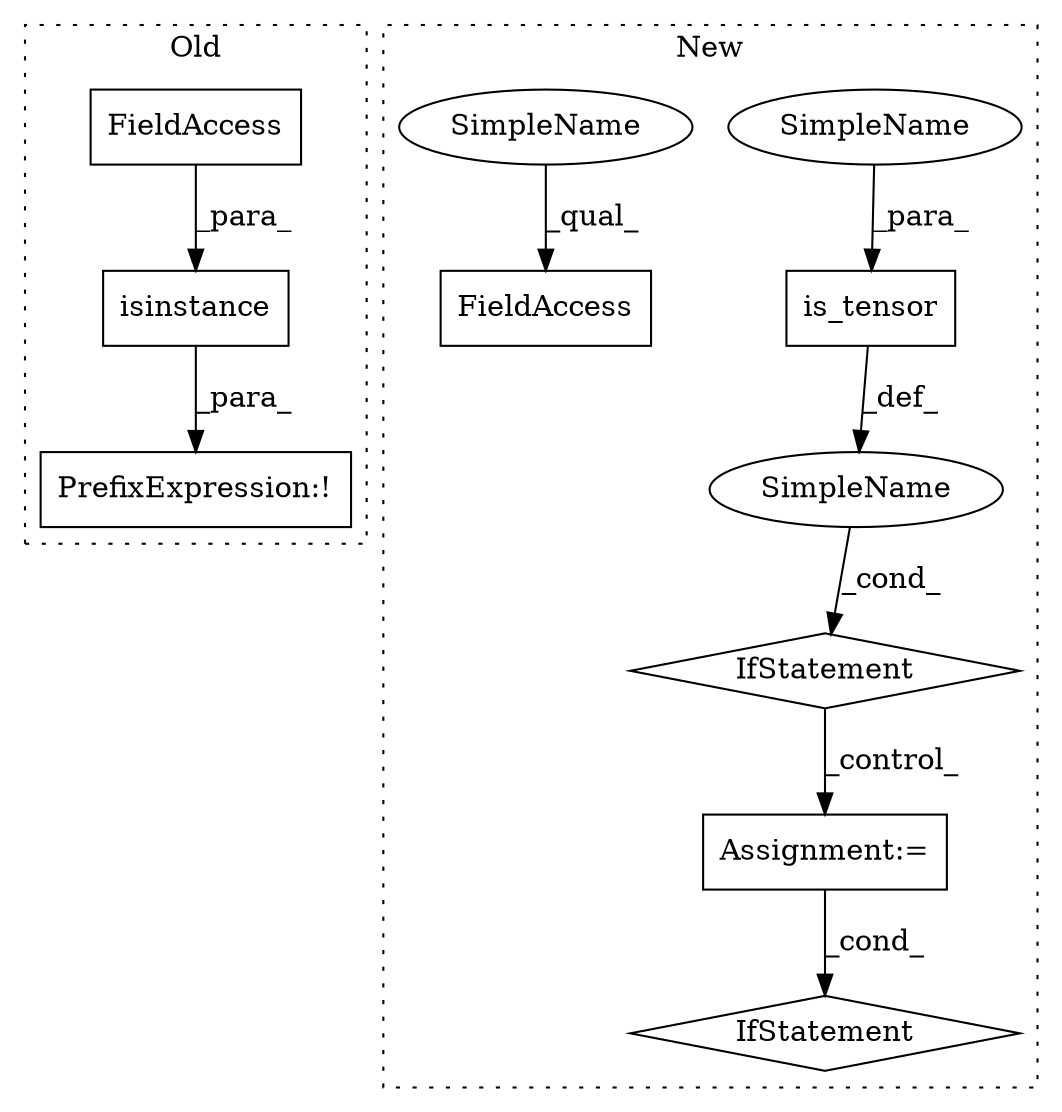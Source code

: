 digraph G {
subgraph cluster0 {
1 [label="isinstance" a="32" s="8821,8842" l="11,1" shape="box"];
3 [label="PrefixExpression:!" a="38" s="8820" l="1" shape="box"];
4 [label="FieldAccess" a="22" s="8838" l="4" shape="box"];
label = "Old";
style="dotted";
}
subgraph cluster1 {
2 [label="is_tensor" a="32" s="9033,9046" l="10,1" shape="box"];
5 [label="IfStatement" a="25" s="9004,9047" l="4,2" shape="diamond"];
6 [label="SimpleName" a="42" s="" l="" shape="ellipse"];
7 [label="Assignment:=" a="7" s="9062" l="1" shape="box"];
8 [label="IfStatement" a="25" s="9084,9101" l="4,2" shape="diamond"];
9 [label="FieldAccess" a="22" s="9215" l="10" shape="box"];
10 [label="SimpleName" a="42" s="9043" l="3" shape="ellipse"];
11 [label="SimpleName" a="42" s="9215" l="3" shape="ellipse"];
label = "New";
style="dotted";
}
1 -> 3 [label="_para_"];
2 -> 6 [label="_def_"];
4 -> 1 [label="_para_"];
5 -> 7 [label="_control_"];
6 -> 5 [label="_cond_"];
7 -> 8 [label="_cond_"];
10 -> 2 [label="_para_"];
11 -> 9 [label="_qual_"];
}